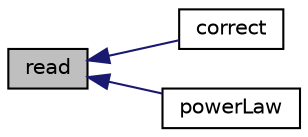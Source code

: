 digraph "read"
{
  bgcolor="transparent";
  edge [fontname="Helvetica",fontsize="10",labelfontname="Helvetica",labelfontsize="10"];
  node [fontname="Helvetica",fontsize="10",shape=record];
  rankdir="LR";
  Node910 [label="read",height=0.2,width=0.4,color="black", fillcolor="grey75", style="filled", fontcolor="black"];
  Node910 -> Node911 [dir="back",color="midnightblue",fontsize="10",style="solid",fontname="Helvetica"];
  Node911 [label="correct",height=0.2,width=0.4,color="black",URL="$a31873.html#aa40b482ba81fd8de31bdba348c184074",tooltip="Correct the laminar viscosity. "];
  Node910 -> Node912 [dir="back",color="midnightblue",fontsize="10",style="solid",fontname="Helvetica"];
  Node912 [label="powerLaw",height=0.2,width=0.4,color="black",URL="$a31873.html#a061da8e986028f41f6c66b6d172ae912",tooltip="Construct from components. "];
}
